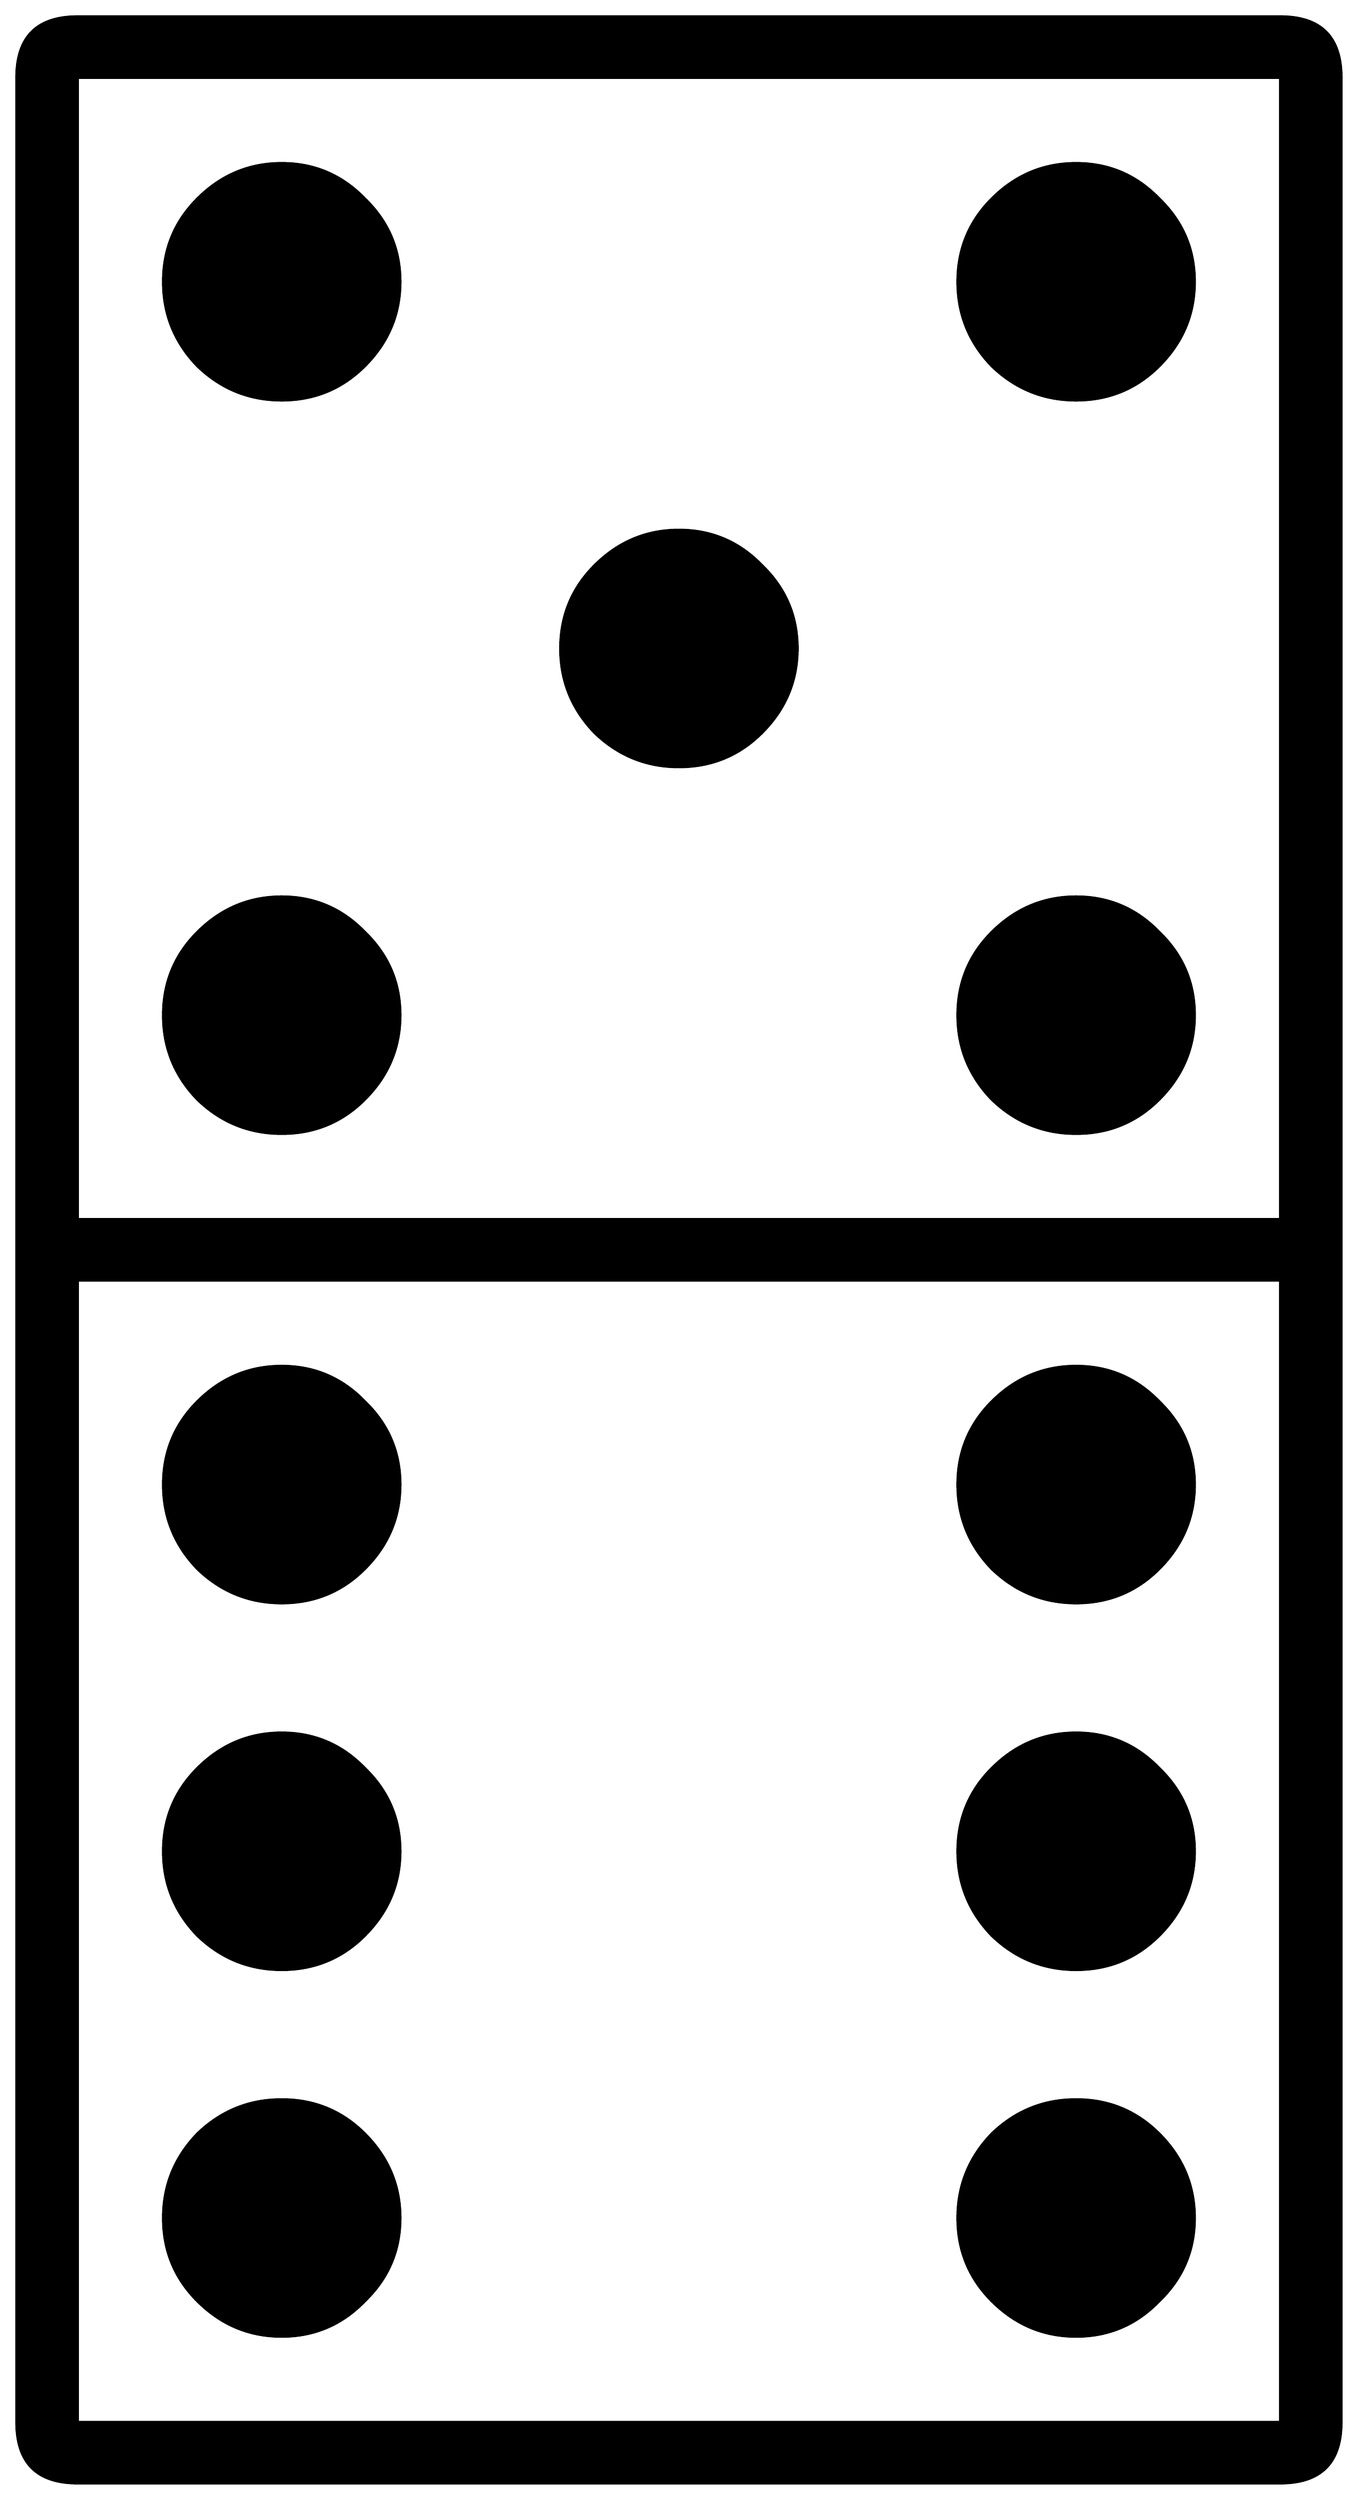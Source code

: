 


\begin{tikzpicture}[y=0.80pt, x=0.80pt, yscale=-1.0, xscale=1.0, inner sep=0pt, outer sep=0pt]
\begin{scope}[shift={(100.0,1706.0)},nonzero rule]
  \path[draw=.,fill=.,line width=1.600pt] (1099.0,377.0) .. controls
    (1099.0,410.333) and (1082.333,427.0) .. (1049.0,427.0) --
    (65.0,427.0) .. controls (31.667,427.0) and (15.0,410.333) ..
    (15.0,377.0) -- (15.0,-1541.0) .. controls (15.0,-1574.333)
    and (31.667,-1591.0) .. (65.0,-1591.0) -- (1049.0,-1591.0) ..
    controls (1082.333,-1591.0) and (1099.0,-1574.333) ..
    (1099.0,-1541.0) -- (1099.0,377.0) -- cycle(1049.0,-607.0)
    -- (1049.0,-1541.0) -- (65.0,-1541.0) -- (65.0,-607.0) --
    (1049.0,-607.0) -- cycle(1049.0,377.0) -- (1049.0,-557.0) --
    (65.0,-557.0) -- (65.0,377.0) -- (1049.0,377.0) --
    cycle(979.0,-1374.0) .. controls (979.0,-1347.333) and
    (969.333,-1324.333) .. (950.0,-1305.0) .. controls
    (931.333,-1286.333) and (908.667,-1277.0) .. (882.0,-1277.0) ..
    controls (855.333,-1277.0) and (832.333,-1286.333) ..
    (813.0,-1305.0) .. controls (794.333,-1324.333) and
    (785.0,-1347.333) .. (785.0,-1374.0) .. controls
    (785.0,-1400.667) and (794.333,-1423.333) .. (813.0,-1442.0) ..
    controls (832.333,-1461.333) and (855.333,-1471.0) ..
    (882.0,-1471.0) .. controls (908.667,-1471.0) and
    (931.333,-1461.333) .. (950.0,-1442.0) .. controls
    (969.333,-1423.333) and (979.0,-1400.667) .. (979.0,-1374.0) --
    cycle(979.0,-774.0) .. controls (979.0,-747.333) and
    (969.333,-724.333) .. (950.0,-705.0) .. controls (931.333,-686.333)
    and (908.667,-677.0) .. (882.0,-677.0) .. controls
    (855.333,-677.0) and (832.333,-686.333) .. (813.0,-705.0) ..
    controls (794.333,-724.333) and (785.0,-747.333) .. (785.0,-774.0)
    .. controls (785.0,-800.667) and (794.333,-823.333) ..
    (813.0,-842.0) .. controls (832.333,-861.333) and (855.333,-871.0)
    .. (882.0,-871.0) .. controls (908.667,-871.0) and
    (931.333,-861.333) .. (950.0,-842.0) .. controls (969.333,-823.333)
    and (979.0,-800.667) .. (979.0,-774.0) -- cycle(654.0,-1074.0)
    .. controls (654.0,-1047.333) and (644.333,-1024.333) ..
    (625.0,-1005.0) .. controls (606.333,-986.333) and
    (583.667,-977.0) .. (557.0,-977.0) .. controls (530.333,-977.0)
    and (507.333,-986.333) .. (488.0,-1005.0) .. controls
    (469.333,-1024.333) and (460.0,-1047.333) .. (460.0,-1074.0) ..
    controls (460.0,-1100.667) and (469.333,-1123.333) ..
    (488.0,-1142.0) .. controls (507.333,-1161.333) and
    (530.333,-1171.0) .. (557.0,-1171.0) .. controls
    (583.667,-1171.0) and (606.333,-1161.333) .. (625.0,-1142.0) ..
    controls (644.333,-1123.333) and (654.0,-1100.667) ..
    (654.0,-1074.0) -- cycle(329.0,-1374.0) .. controls
    (329.0,-1347.333) and (319.333,-1324.333) .. (300.0,-1305.0) ..
    controls (281.333,-1286.333) and (258.667,-1277.0) ..
    (232.0,-1277.0) .. controls (205.333,-1277.0) and
    (182.333,-1286.333) .. (163.0,-1305.0) .. controls
    (144.333,-1324.333) and (135.0,-1347.333) .. (135.0,-1374.0) ..
    controls (135.0,-1400.667) and (144.333,-1423.333) ..
    (163.0,-1442.0) .. controls (182.333,-1461.333) and
    (205.333,-1471.0) .. (232.0,-1471.0) .. controls
    (258.667,-1471.0) and (281.333,-1461.333) .. (300.0,-1442.0) ..
    controls (319.333,-1423.333) and (329.0,-1400.667) ..
    (329.0,-1374.0) -- cycle(979.0,-390.0) .. controls
    (979.0,-363.333) and (969.333,-340.333) .. (950.0,-321.0) ..
    controls (931.333,-302.333) and (908.667,-293.0) .. (882.0,-293.0)
    .. controls (855.333,-293.0) and (832.333,-302.333) ..
    (813.0,-321.0) .. controls (794.333,-340.333) and (785.0,-363.333)
    .. (785.0,-390.0) .. controls (785.0,-416.667) and
    (794.333,-439.333) .. (813.0,-458.0) .. controls (832.333,-477.333)
    and (855.333,-487.0) .. (882.0,-487.0) .. controls
    (908.667,-487.0) and (931.333,-477.333) .. (950.0,-458.0) ..
    controls (969.333,-439.333) and (979.0,-416.667) .. (979.0,-390.0)
    -- cycle(329.0,-774.0) .. controls (329.0,-747.333) and
    (319.333,-724.333) .. (300.0,-705.0) .. controls (281.333,-686.333)
    and (258.667,-677.0) .. (232.0,-677.0) .. controls
    (205.333,-677.0) and (182.333,-686.333) .. (163.0,-705.0) ..
    controls (144.333,-724.333) and (135.0,-747.333) .. (135.0,-774.0)
    .. controls (135.0,-800.667) and (144.333,-823.333) ..
    (163.0,-842.0) .. controls (182.333,-861.333) and (205.333,-871.0)
    .. (232.0,-871.0) .. controls (258.667,-871.0) and
    (281.333,-861.333) .. (300.0,-842.0) .. controls (319.333,-823.333)
    and (329.0,-800.667) .. (329.0,-774.0) -- cycle(979.0,-90.0)
    .. controls (979.0,-63.333) and (969.333,-40.333) .. (950.0,-21.0)
    .. controls (931.333,-2.333) and (908.667,7.0) .. (882.0,7.0) ..
    controls (855.333,7.0) and (832.333,-2.333) .. (813.0,-21.0) ..
    controls (794.333,-40.333) and (785.0,-63.333) .. (785.0,-90.0) ..
    controls (785.0,-116.667) and (794.333,-139.333) .. (813.0,-158.0)
    .. controls (832.333,-177.333) and (855.333,-187.0) ..
    (882.0,-187.0) .. controls (908.667,-187.0) and (931.333,-177.333)
    .. (950.0,-158.0) .. controls (969.333,-139.333) and
    (979.0,-116.667) .. (979.0,-90.0) -- cycle(979.0,210.0) ..
    controls (979.0,236.667) and (969.333,259.333) .. (950.0,278.0) ..
    controls (931.333,297.333) and (908.667,307.0) .. (882.0,307.0) ..
    controls (855.333,307.0) and (832.333,297.333) .. (813.0,278.0) ..
    controls (794.333,259.333) and (785.0,236.667) .. (785.0,210.0) ..
    controls (785.0,183.333) and (794.333,160.333) .. (813.0,141.0) ..
    controls (832.333,122.333) and (855.333,113.0) .. (882.0,113.0) ..
    controls (908.667,113.0) and (931.333,122.333) .. (950.0,141.0) ..
    controls (969.333,160.333) and (979.0,183.333) .. (979.0,210.0) --
    cycle(329.0,-390.0) .. controls (329.0,-363.333) and
    (319.333,-340.333) .. (300.0,-321.0) .. controls (281.333,-302.333)
    and (258.667,-293.0) .. (232.0,-293.0) .. controls
    (205.333,-293.0) and (182.333,-302.333) .. (163.0,-321.0) ..
    controls (144.333,-340.333) and (135.0,-363.333) .. (135.0,-390.0)
    .. controls (135.0,-416.667) and (144.333,-439.333) ..
    (163.0,-458.0) .. controls (182.333,-477.333) and (205.333,-487.0)
    .. (232.0,-487.0) .. controls (258.667,-487.0) and
    (281.333,-477.333) .. (300.0,-458.0) .. controls (319.333,-439.333)
    and (329.0,-416.667) .. (329.0,-390.0) -- cycle(329.0,-90.0)
    .. controls (329.0,-63.333) and (319.333,-40.333) .. (300.0,-21.0)
    .. controls (281.333,-2.333) and (258.667,7.0) .. (232.0,7.0) ..
    controls (205.333,7.0) and (182.333,-2.333) .. (163.0,-21.0) ..
    controls (144.333,-40.333) and (135.0,-63.333) .. (135.0,-90.0) ..
    controls (135.0,-116.667) and (144.333,-139.333) .. (163.0,-158.0)
    .. controls (182.333,-177.333) and (205.333,-187.0) ..
    (232.0,-187.0) .. controls (258.667,-187.0) and (281.333,-177.333)
    .. (300.0,-158.0) .. controls (319.333,-139.333) and
    (329.0,-116.667) .. (329.0,-90.0) -- cycle(329.0,210.0) ..
    controls (329.0,236.667) and (319.333,259.333) .. (300.0,278.0) ..
    controls (281.333,297.333) and (258.667,307.0) .. (232.0,307.0) ..
    controls (205.333,307.0) and (182.333,297.333) .. (163.0,278.0) ..
    controls (144.333,259.333) and (135.0,236.667) .. (135.0,210.0) ..
    controls (135.0,183.333) and (144.333,160.333) .. (163.0,141.0) ..
    controls (182.333,122.333) and (205.333,113.0) .. (232.0,113.0) ..
    controls (258.667,113.0) and (281.333,122.333) .. (300.0,141.0) ..
    controls (319.333,160.333) and (329.0,183.333) .. (329.0,210.0) --
    cycle;
\end{scope}

\end{tikzpicture}

